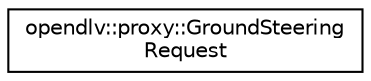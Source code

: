 digraph "Graphical Class Hierarchy"
{
 // LATEX_PDF_SIZE
  edge [fontname="Helvetica",fontsize="10",labelfontname="Helvetica",labelfontsize="10"];
  node [fontname="Helvetica",fontsize="10",shape=record];
  rankdir="LR";
  Node0 [label="opendlv::proxy::GroundSteering\lRequest",height=0.2,width=0.4,color="black", fillcolor="white", style="filled",URL="$classopendlv_1_1proxy_1_1GroundSteeringRequest.html",tooltip=" "];
}
